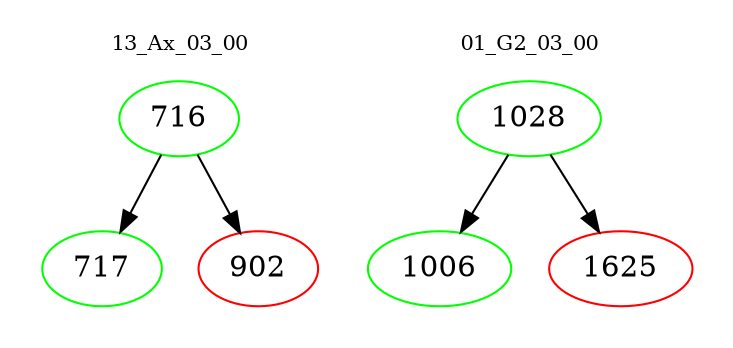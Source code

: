 digraph{
subgraph cluster_0 {
color = white
label = "13_Ax_03_00";
fontsize=10;
T0_716 [label="716", color="green"]
T0_716 -> T0_717 [color="black"]
T0_717 [label="717", color="green"]
T0_716 -> T0_902 [color="black"]
T0_902 [label="902", color="red"]
}
subgraph cluster_1 {
color = white
label = "01_G2_03_00";
fontsize=10;
T1_1028 [label="1028", color="green"]
T1_1028 -> T1_1006 [color="black"]
T1_1006 [label="1006", color="green"]
T1_1028 -> T1_1625 [color="black"]
T1_1625 [label="1625", color="red"]
}
}
